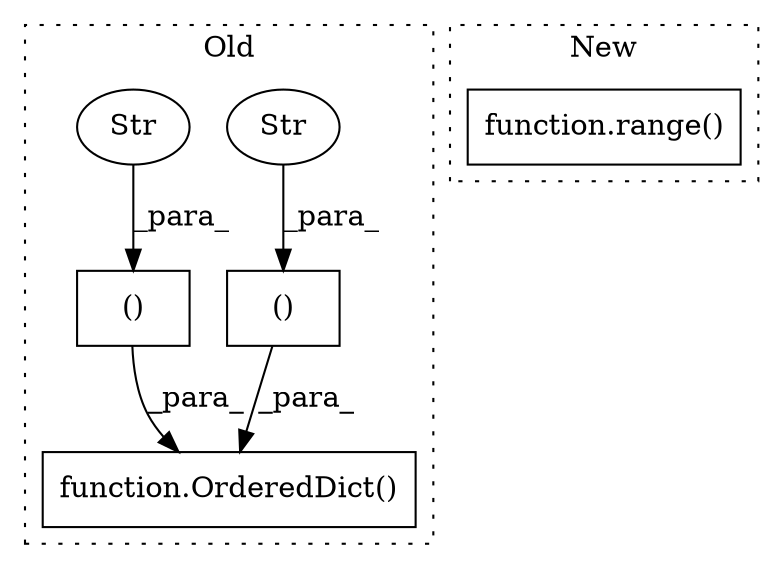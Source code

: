 digraph G {
subgraph cluster0 {
1 [label="function.OrderedDict()" a="75" s="378,1272" l="12,1" shape="box"];
3 [label="()" a="54" s="742" l="50" shape="box"];
4 [label="Str" a="66" s="734" l="8" shape="ellipse"];
5 [label="()" a="54" s="816" l="54" shape="box"];
6 [label="Str" a="66" s="808" l="8" shape="ellipse"];
label = "Old";
style="dotted";
}
subgraph cluster1 {
2 [label="function.range()" a="75" s="566,584" l="6,1" shape="box"];
label = "New";
style="dotted";
}
3 -> 1 [label="_para_"];
4 -> 3 [label="_para_"];
5 -> 1 [label="_para_"];
6 -> 5 [label="_para_"];
}